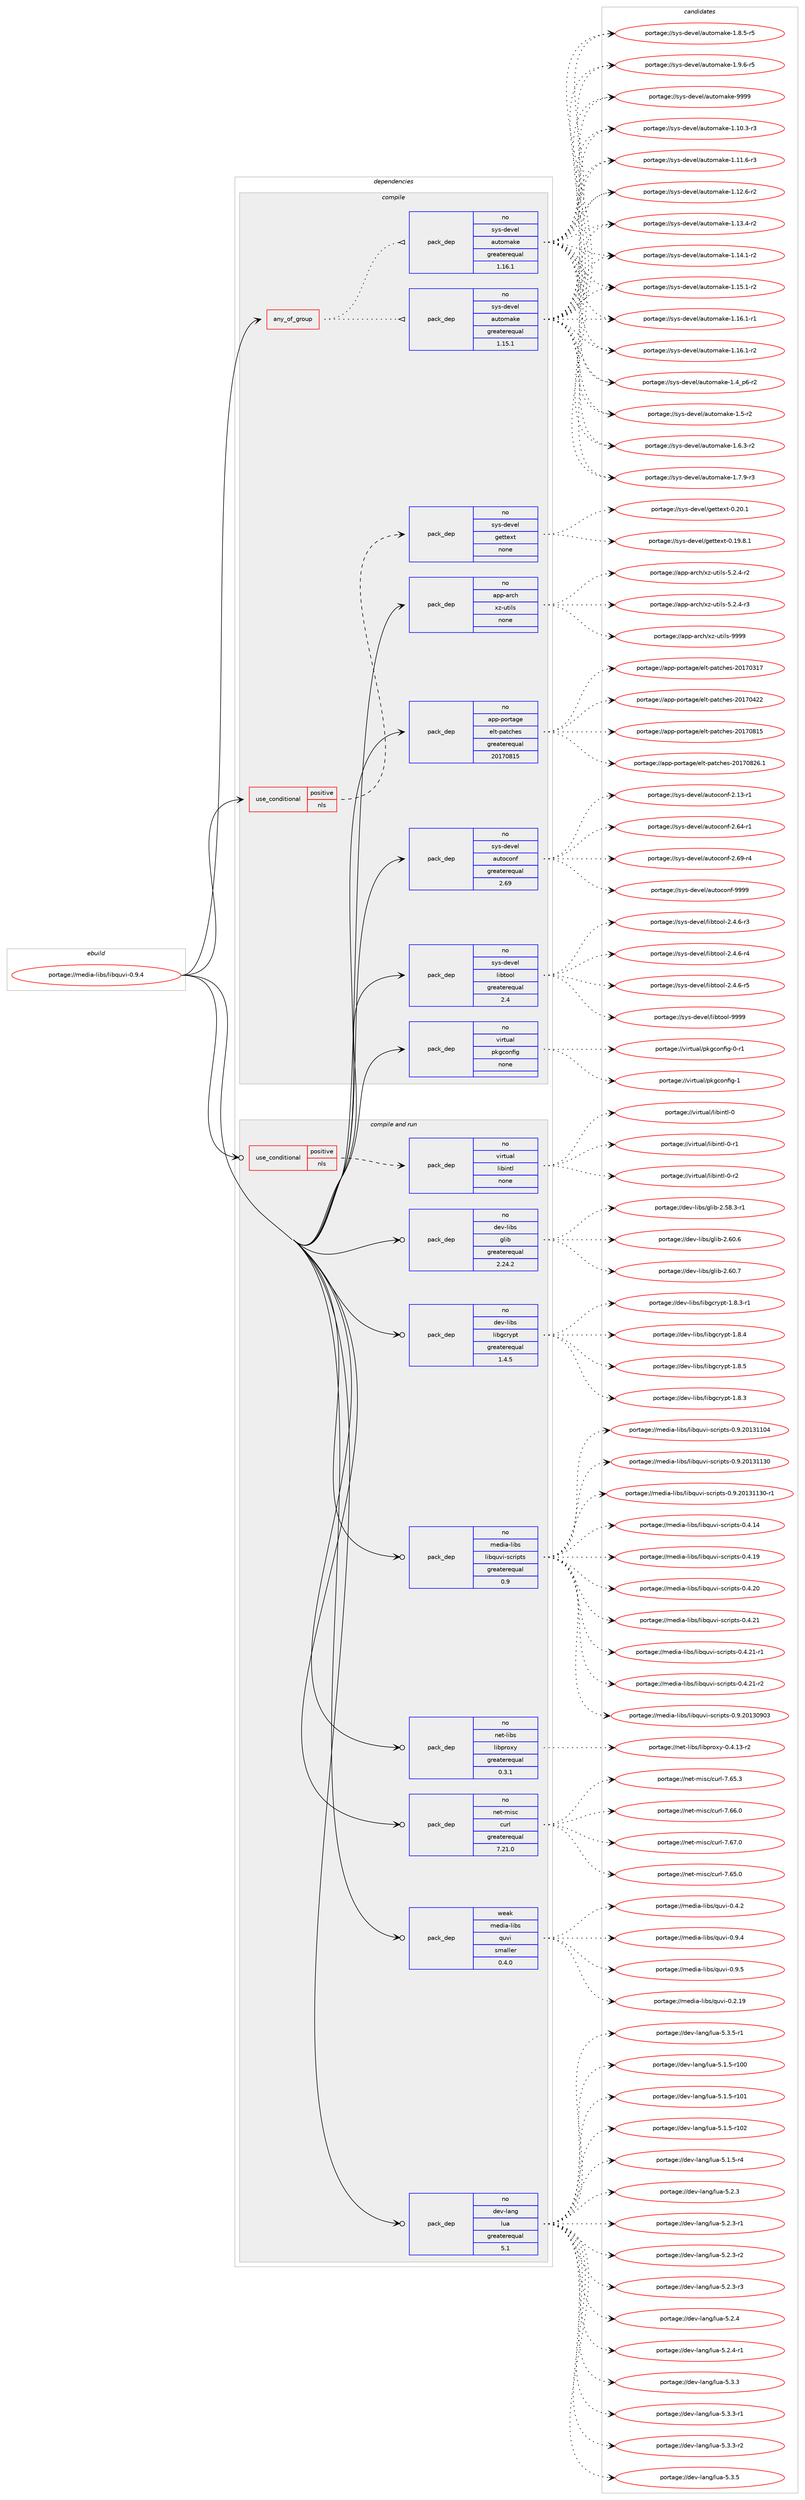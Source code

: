 digraph prolog {

# *************
# Graph options
# *************

newrank=true;
concentrate=true;
compound=true;
graph [rankdir=LR,fontname=Helvetica,fontsize=10,ranksep=1.5];#, ranksep=2.5, nodesep=0.2];
edge  [arrowhead=vee];
node  [fontname=Helvetica,fontsize=10];

# **********
# The ebuild
# **********

subgraph cluster_leftcol {
color=gray;
label=<<i>ebuild</i>>;
id [label="portage://media-libs/libquvi-0.9.4", color=red, width=4, href="../media-libs/libquvi-0.9.4.svg"];
}

# ****************
# The dependencies
# ****************

subgraph cluster_midcol {
color=gray;
label=<<i>dependencies</i>>;
subgraph cluster_compile {
fillcolor="#eeeeee";
style=filled;
label=<<i>compile</i>>;
subgraph any5111 {
dependency321399 [label=<<TABLE BORDER="0" CELLBORDER="1" CELLSPACING="0" CELLPADDING="4"><TR><TD CELLPADDING="10">any_of_group</TD></TR></TABLE>>, shape=none, color=red];subgraph pack235931 {
dependency321400 [label=<<TABLE BORDER="0" CELLBORDER="1" CELLSPACING="0" CELLPADDING="4" WIDTH="220"><TR><TD ROWSPAN="6" CELLPADDING="30">pack_dep</TD></TR><TR><TD WIDTH="110">no</TD></TR><TR><TD>sys-devel</TD></TR><TR><TD>automake</TD></TR><TR><TD>greaterequal</TD></TR><TR><TD>1.16.1</TD></TR></TABLE>>, shape=none, color=blue];
}
dependency321399:e -> dependency321400:w [weight=20,style="dotted",arrowhead="oinv"];
subgraph pack235932 {
dependency321401 [label=<<TABLE BORDER="0" CELLBORDER="1" CELLSPACING="0" CELLPADDING="4" WIDTH="220"><TR><TD ROWSPAN="6" CELLPADDING="30">pack_dep</TD></TR><TR><TD WIDTH="110">no</TD></TR><TR><TD>sys-devel</TD></TR><TR><TD>automake</TD></TR><TR><TD>greaterequal</TD></TR><TR><TD>1.15.1</TD></TR></TABLE>>, shape=none, color=blue];
}
dependency321399:e -> dependency321401:w [weight=20,style="dotted",arrowhead="oinv"];
}
id:e -> dependency321399:w [weight=20,style="solid",arrowhead="vee"];
subgraph cond80227 {
dependency321402 [label=<<TABLE BORDER="0" CELLBORDER="1" CELLSPACING="0" CELLPADDING="4"><TR><TD ROWSPAN="3" CELLPADDING="10">use_conditional</TD></TR><TR><TD>positive</TD></TR><TR><TD>nls</TD></TR></TABLE>>, shape=none, color=red];
subgraph pack235933 {
dependency321403 [label=<<TABLE BORDER="0" CELLBORDER="1" CELLSPACING="0" CELLPADDING="4" WIDTH="220"><TR><TD ROWSPAN="6" CELLPADDING="30">pack_dep</TD></TR><TR><TD WIDTH="110">no</TD></TR><TR><TD>sys-devel</TD></TR><TR><TD>gettext</TD></TR><TR><TD>none</TD></TR><TR><TD></TD></TR></TABLE>>, shape=none, color=blue];
}
dependency321402:e -> dependency321403:w [weight=20,style="dashed",arrowhead="vee"];
}
id:e -> dependency321402:w [weight=20,style="solid",arrowhead="vee"];
subgraph pack235934 {
dependency321404 [label=<<TABLE BORDER="0" CELLBORDER="1" CELLSPACING="0" CELLPADDING="4" WIDTH="220"><TR><TD ROWSPAN="6" CELLPADDING="30">pack_dep</TD></TR><TR><TD WIDTH="110">no</TD></TR><TR><TD>app-arch</TD></TR><TR><TD>xz-utils</TD></TR><TR><TD>none</TD></TR><TR><TD></TD></TR></TABLE>>, shape=none, color=blue];
}
id:e -> dependency321404:w [weight=20,style="solid",arrowhead="vee"];
subgraph pack235935 {
dependency321405 [label=<<TABLE BORDER="0" CELLBORDER="1" CELLSPACING="0" CELLPADDING="4" WIDTH="220"><TR><TD ROWSPAN="6" CELLPADDING="30">pack_dep</TD></TR><TR><TD WIDTH="110">no</TD></TR><TR><TD>app-portage</TD></TR><TR><TD>elt-patches</TD></TR><TR><TD>greaterequal</TD></TR><TR><TD>20170815</TD></TR></TABLE>>, shape=none, color=blue];
}
id:e -> dependency321405:w [weight=20,style="solid",arrowhead="vee"];
subgraph pack235936 {
dependency321406 [label=<<TABLE BORDER="0" CELLBORDER="1" CELLSPACING="0" CELLPADDING="4" WIDTH="220"><TR><TD ROWSPAN="6" CELLPADDING="30">pack_dep</TD></TR><TR><TD WIDTH="110">no</TD></TR><TR><TD>sys-devel</TD></TR><TR><TD>autoconf</TD></TR><TR><TD>greaterequal</TD></TR><TR><TD>2.69</TD></TR></TABLE>>, shape=none, color=blue];
}
id:e -> dependency321406:w [weight=20,style="solid",arrowhead="vee"];
subgraph pack235937 {
dependency321407 [label=<<TABLE BORDER="0" CELLBORDER="1" CELLSPACING="0" CELLPADDING="4" WIDTH="220"><TR><TD ROWSPAN="6" CELLPADDING="30">pack_dep</TD></TR><TR><TD WIDTH="110">no</TD></TR><TR><TD>sys-devel</TD></TR><TR><TD>libtool</TD></TR><TR><TD>greaterequal</TD></TR><TR><TD>2.4</TD></TR></TABLE>>, shape=none, color=blue];
}
id:e -> dependency321407:w [weight=20,style="solid",arrowhead="vee"];
subgraph pack235938 {
dependency321408 [label=<<TABLE BORDER="0" CELLBORDER="1" CELLSPACING="0" CELLPADDING="4" WIDTH="220"><TR><TD ROWSPAN="6" CELLPADDING="30">pack_dep</TD></TR><TR><TD WIDTH="110">no</TD></TR><TR><TD>virtual</TD></TR><TR><TD>pkgconfig</TD></TR><TR><TD>none</TD></TR><TR><TD></TD></TR></TABLE>>, shape=none, color=blue];
}
id:e -> dependency321408:w [weight=20,style="solid",arrowhead="vee"];
}
subgraph cluster_compileandrun {
fillcolor="#eeeeee";
style=filled;
label=<<i>compile and run</i>>;
subgraph cond80228 {
dependency321409 [label=<<TABLE BORDER="0" CELLBORDER="1" CELLSPACING="0" CELLPADDING="4"><TR><TD ROWSPAN="3" CELLPADDING="10">use_conditional</TD></TR><TR><TD>positive</TD></TR><TR><TD>nls</TD></TR></TABLE>>, shape=none, color=red];
subgraph pack235939 {
dependency321410 [label=<<TABLE BORDER="0" CELLBORDER="1" CELLSPACING="0" CELLPADDING="4" WIDTH="220"><TR><TD ROWSPAN="6" CELLPADDING="30">pack_dep</TD></TR><TR><TD WIDTH="110">no</TD></TR><TR><TD>virtual</TD></TR><TR><TD>libintl</TD></TR><TR><TD>none</TD></TR><TR><TD></TD></TR></TABLE>>, shape=none, color=blue];
}
dependency321409:e -> dependency321410:w [weight=20,style="dashed",arrowhead="vee"];
}
id:e -> dependency321409:w [weight=20,style="solid",arrowhead="odotvee"];
subgraph pack235940 {
dependency321411 [label=<<TABLE BORDER="0" CELLBORDER="1" CELLSPACING="0" CELLPADDING="4" WIDTH="220"><TR><TD ROWSPAN="6" CELLPADDING="30">pack_dep</TD></TR><TR><TD WIDTH="110">no</TD></TR><TR><TD>dev-lang</TD></TR><TR><TD>lua</TD></TR><TR><TD>greaterequal</TD></TR><TR><TD>5.1</TD></TR></TABLE>>, shape=none, color=blue];
}
id:e -> dependency321411:w [weight=20,style="solid",arrowhead="odotvee"];
subgraph pack235941 {
dependency321412 [label=<<TABLE BORDER="0" CELLBORDER="1" CELLSPACING="0" CELLPADDING="4" WIDTH="220"><TR><TD ROWSPAN="6" CELLPADDING="30">pack_dep</TD></TR><TR><TD WIDTH="110">no</TD></TR><TR><TD>dev-libs</TD></TR><TR><TD>glib</TD></TR><TR><TD>greaterequal</TD></TR><TR><TD>2.24.2</TD></TR></TABLE>>, shape=none, color=blue];
}
id:e -> dependency321412:w [weight=20,style="solid",arrowhead="odotvee"];
subgraph pack235942 {
dependency321413 [label=<<TABLE BORDER="0" CELLBORDER="1" CELLSPACING="0" CELLPADDING="4" WIDTH="220"><TR><TD ROWSPAN="6" CELLPADDING="30">pack_dep</TD></TR><TR><TD WIDTH="110">no</TD></TR><TR><TD>dev-libs</TD></TR><TR><TD>libgcrypt</TD></TR><TR><TD>greaterequal</TD></TR><TR><TD>1.4.5</TD></TR></TABLE>>, shape=none, color=blue];
}
id:e -> dependency321413:w [weight=20,style="solid",arrowhead="odotvee"];
subgraph pack235943 {
dependency321414 [label=<<TABLE BORDER="0" CELLBORDER="1" CELLSPACING="0" CELLPADDING="4" WIDTH="220"><TR><TD ROWSPAN="6" CELLPADDING="30">pack_dep</TD></TR><TR><TD WIDTH="110">no</TD></TR><TR><TD>media-libs</TD></TR><TR><TD>libquvi-scripts</TD></TR><TR><TD>greaterequal</TD></TR><TR><TD>0.9</TD></TR></TABLE>>, shape=none, color=blue];
}
id:e -> dependency321414:w [weight=20,style="solid",arrowhead="odotvee"];
subgraph pack235944 {
dependency321415 [label=<<TABLE BORDER="0" CELLBORDER="1" CELLSPACING="0" CELLPADDING="4" WIDTH="220"><TR><TD ROWSPAN="6" CELLPADDING="30">pack_dep</TD></TR><TR><TD WIDTH="110">no</TD></TR><TR><TD>net-libs</TD></TR><TR><TD>libproxy</TD></TR><TR><TD>greaterequal</TD></TR><TR><TD>0.3.1</TD></TR></TABLE>>, shape=none, color=blue];
}
id:e -> dependency321415:w [weight=20,style="solid",arrowhead="odotvee"];
subgraph pack235945 {
dependency321416 [label=<<TABLE BORDER="0" CELLBORDER="1" CELLSPACING="0" CELLPADDING="4" WIDTH="220"><TR><TD ROWSPAN="6" CELLPADDING="30">pack_dep</TD></TR><TR><TD WIDTH="110">no</TD></TR><TR><TD>net-misc</TD></TR><TR><TD>curl</TD></TR><TR><TD>greaterequal</TD></TR><TR><TD>7.21.0</TD></TR></TABLE>>, shape=none, color=blue];
}
id:e -> dependency321416:w [weight=20,style="solid",arrowhead="odotvee"];
subgraph pack235946 {
dependency321417 [label=<<TABLE BORDER="0" CELLBORDER="1" CELLSPACING="0" CELLPADDING="4" WIDTH="220"><TR><TD ROWSPAN="6" CELLPADDING="30">pack_dep</TD></TR><TR><TD WIDTH="110">weak</TD></TR><TR><TD>media-libs</TD></TR><TR><TD>quvi</TD></TR><TR><TD>smaller</TD></TR><TR><TD>0.4.0</TD></TR></TABLE>>, shape=none, color=blue];
}
id:e -> dependency321417:w [weight=20,style="solid",arrowhead="odotvee"];
}
subgraph cluster_run {
fillcolor="#eeeeee";
style=filled;
label=<<i>run</i>>;
}
}

# **************
# The candidates
# **************

subgraph cluster_choices {
rank=same;
color=gray;
label=<<i>candidates</i>>;

subgraph choice235931 {
color=black;
nodesep=1;
choiceportage11512111545100101118101108479711711611110997107101454946494846514511451 [label="portage://sys-devel/automake-1.10.3-r3", color=red, width=4,href="../sys-devel/automake-1.10.3-r3.svg"];
choiceportage11512111545100101118101108479711711611110997107101454946494946544511451 [label="portage://sys-devel/automake-1.11.6-r3", color=red, width=4,href="../sys-devel/automake-1.11.6-r3.svg"];
choiceportage11512111545100101118101108479711711611110997107101454946495046544511450 [label="portage://sys-devel/automake-1.12.6-r2", color=red, width=4,href="../sys-devel/automake-1.12.6-r2.svg"];
choiceportage11512111545100101118101108479711711611110997107101454946495146524511450 [label="portage://sys-devel/automake-1.13.4-r2", color=red, width=4,href="../sys-devel/automake-1.13.4-r2.svg"];
choiceportage11512111545100101118101108479711711611110997107101454946495246494511450 [label="portage://sys-devel/automake-1.14.1-r2", color=red, width=4,href="../sys-devel/automake-1.14.1-r2.svg"];
choiceportage11512111545100101118101108479711711611110997107101454946495346494511450 [label="portage://sys-devel/automake-1.15.1-r2", color=red, width=4,href="../sys-devel/automake-1.15.1-r2.svg"];
choiceportage11512111545100101118101108479711711611110997107101454946495446494511449 [label="portage://sys-devel/automake-1.16.1-r1", color=red, width=4,href="../sys-devel/automake-1.16.1-r1.svg"];
choiceportage11512111545100101118101108479711711611110997107101454946495446494511450 [label="portage://sys-devel/automake-1.16.1-r2", color=red, width=4,href="../sys-devel/automake-1.16.1-r2.svg"];
choiceportage115121115451001011181011084797117116111109971071014549465295112544511450 [label="portage://sys-devel/automake-1.4_p6-r2", color=red, width=4,href="../sys-devel/automake-1.4_p6-r2.svg"];
choiceportage11512111545100101118101108479711711611110997107101454946534511450 [label="portage://sys-devel/automake-1.5-r2", color=red, width=4,href="../sys-devel/automake-1.5-r2.svg"];
choiceportage115121115451001011181011084797117116111109971071014549465446514511450 [label="portage://sys-devel/automake-1.6.3-r2", color=red, width=4,href="../sys-devel/automake-1.6.3-r2.svg"];
choiceportage115121115451001011181011084797117116111109971071014549465546574511451 [label="portage://sys-devel/automake-1.7.9-r3", color=red, width=4,href="../sys-devel/automake-1.7.9-r3.svg"];
choiceportage115121115451001011181011084797117116111109971071014549465646534511453 [label="portage://sys-devel/automake-1.8.5-r5", color=red, width=4,href="../sys-devel/automake-1.8.5-r5.svg"];
choiceportage115121115451001011181011084797117116111109971071014549465746544511453 [label="portage://sys-devel/automake-1.9.6-r5", color=red, width=4,href="../sys-devel/automake-1.9.6-r5.svg"];
choiceportage115121115451001011181011084797117116111109971071014557575757 [label="portage://sys-devel/automake-9999", color=red, width=4,href="../sys-devel/automake-9999.svg"];
dependency321400:e -> choiceportage11512111545100101118101108479711711611110997107101454946494846514511451:w [style=dotted,weight="100"];
dependency321400:e -> choiceportage11512111545100101118101108479711711611110997107101454946494946544511451:w [style=dotted,weight="100"];
dependency321400:e -> choiceportage11512111545100101118101108479711711611110997107101454946495046544511450:w [style=dotted,weight="100"];
dependency321400:e -> choiceportage11512111545100101118101108479711711611110997107101454946495146524511450:w [style=dotted,weight="100"];
dependency321400:e -> choiceportage11512111545100101118101108479711711611110997107101454946495246494511450:w [style=dotted,weight="100"];
dependency321400:e -> choiceportage11512111545100101118101108479711711611110997107101454946495346494511450:w [style=dotted,weight="100"];
dependency321400:e -> choiceportage11512111545100101118101108479711711611110997107101454946495446494511449:w [style=dotted,weight="100"];
dependency321400:e -> choiceportage11512111545100101118101108479711711611110997107101454946495446494511450:w [style=dotted,weight="100"];
dependency321400:e -> choiceportage115121115451001011181011084797117116111109971071014549465295112544511450:w [style=dotted,weight="100"];
dependency321400:e -> choiceportage11512111545100101118101108479711711611110997107101454946534511450:w [style=dotted,weight="100"];
dependency321400:e -> choiceportage115121115451001011181011084797117116111109971071014549465446514511450:w [style=dotted,weight="100"];
dependency321400:e -> choiceportage115121115451001011181011084797117116111109971071014549465546574511451:w [style=dotted,weight="100"];
dependency321400:e -> choiceportage115121115451001011181011084797117116111109971071014549465646534511453:w [style=dotted,weight="100"];
dependency321400:e -> choiceportage115121115451001011181011084797117116111109971071014549465746544511453:w [style=dotted,weight="100"];
dependency321400:e -> choiceportage115121115451001011181011084797117116111109971071014557575757:w [style=dotted,weight="100"];
}
subgraph choice235932 {
color=black;
nodesep=1;
choiceportage11512111545100101118101108479711711611110997107101454946494846514511451 [label="portage://sys-devel/automake-1.10.3-r3", color=red, width=4,href="../sys-devel/automake-1.10.3-r3.svg"];
choiceportage11512111545100101118101108479711711611110997107101454946494946544511451 [label="portage://sys-devel/automake-1.11.6-r3", color=red, width=4,href="../sys-devel/automake-1.11.6-r3.svg"];
choiceportage11512111545100101118101108479711711611110997107101454946495046544511450 [label="portage://sys-devel/automake-1.12.6-r2", color=red, width=4,href="../sys-devel/automake-1.12.6-r2.svg"];
choiceportage11512111545100101118101108479711711611110997107101454946495146524511450 [label="portage://sys-devel/automake-1.13.4-r2", color=red, width=4,href="../sys-devel/automake-1.13.4-r2.svg"];
choiceportage11512111545100101118101108479711711611110997107101454946495246494511450 [label="portage://sys-devel/automake-1.14.1-r2", color=red, width=4,href="../sys-devel/automake-1.14.1-r2.svg"];
choiceportage11512111545100101118101108479711711611110997107101454946495346494511450 [label="portage://sys-devel/automake-1.15.1-r2", color=red, width=4,href="../sys-devel/automake-1.15.1-r2.svg"];
choiceportage11512111545100101118101108479711711611110997107101454946495446494511449 [label="portage://sys-devel/automake-1.16.1-r1", color=red, width=4,href="../sys-devel/automake-1.16.1-r1.svg"];
choiceportage11512111545100101118101108479711711611110997107101454946495446494511450 [label="portage://sys-devel/automake-1.16.1-r2", color=red, width=4,href="../sys-devel/automake-1.16.1-r2.svg"];
choiceportage115121115451001011181011084797117116111109971071014549465295112544511450 [label="portage://sys-devel/automake-1.4_p6-r2", color=red, width=4,href="../sys-devel/automake-1.4_p6-r2.svg"];
choiceportage11512111545100101118101108479711711611110997107101454946534511450 [label="portage://sys-devel/automake-1.5-r2", color=red, width=4,href="../sys-devel/automake-1.5-r2.svg"];
choiceportage115121115451001011181011084797117116111109971071014549465446514511450 [label="portage://sys-devel/automake-1.6.3-r2", color=red, width=4,href="../sys-devel/automake-1.6.3-r2.svg"];
choiceportage115121115451001011181011084797117116111109971071014549465546574511451 [label="portage://sys-devel/automake-1.7.9-r3", color=red, width=4,href="../sys-devel/automake-1.7.9-r3.svg"];
choiceportage115121115451001011181011084797117116111109971071014549465646534511453 [label="portage://sys-devel/automake-1.8.5-r5", color=red, width=4,href="../sys-devel/automake-1.8.5-r5.svg"];
choiceportage115121115451001011181011084797117116111109971071014549465746544511453 [label="portage://sys-devel/automake-1.9.6-r5", color=red, width=4,href="../sys-devel/automake-1.9.6-r5.svg"];
choiceportage115121115451001011181011084797117116111109971071014557575757 [label="portage://sys-devel/automake-9999", color=red, width=4,href="../sys-devel/automake-9999.svg"];
dependency321401:e -> choiceportage11512111545100101118101108479711711611110997107101454946494846514511451:w [style=dotted,weight="100"];
dependency321401:e -> choiceportage11512111545100101118101108479711711611110997107101454946494946544511451:w [style=dotted,weight="100"];
dependency321401:e -> choiceportage11512111545100101118101108479711711611110997107101454946495046544511450:w [style=dotted,weight="100"];
dependency321401:e -> choiceportage11512111545100101118101108479711711611110997107101454946495146524511450:w [style=dotted,weight="100"];
dependency321401:e -> choiceportage11512111545100101118101108479711711611110997107101454946495246494511450:w [style=dotted,weight="100"];
dependency321401:e -> choiceportage11512111545100101118101108479711711611110997107101454946495346494511450:w [style=dotted,weight="100"];
dependency321401:e -> choiceportage11512111545100101118101108479711711611110997107101454946495446494511449:w [style=dotted,weight="100"];
dependency321401:e -> choiceportage11512111545100101118101108479711711611110997107101454946495446494511450:w [style=dotted,weight="100"];
dependency321401:e -> choiceportage115121115451001011181011084797117116111109971071014549465295112544511450:w [style=dotted,weight="100"];
dependency321401:e -> choiceportage11512111545100101118101108479711711611110997107101454946534511450:w [style=dotted,weight="100"];
dependency321401:e -> choiceportage115121115451001011181011084797117116111109971071014549465446514511450:w [style=dotted,weight="100"];
dependency321401:e -> choiceportage115121115451001011181011084797117116111109971071014549465546574511451:w [style=dotted,weight="100"];
dependency321401:e -> choiceportage115121115451001011181011084797117116111109971071014549465646534511453:w [style=dotted,weight="100"];
dependency321401:e -> choiceportage115121115451001011181011084797117116111109971071014549465746544511453:w [style=dotted,weight="100"];
dependency321401:e -> choiceportage115121115451001011181011084797117116111109971071014557575757:w [style=dotted,weight="100"];
}
subgraph choice235933 {
color=black;
nodesep=1;
choiceportage1151211154510010111810110847103101116116101120116454846495746564649 [label="portage://sys-devel/gettext-0.19.8.1", color=red, width=4,href="../sys-devel/gettext-0.19.8.1.svg"];
choiceportage115121115451001011181011084710310111611610112011645484650484649 [label="portage://sys-devel/gettext-0.20.1", color=red, width=4,href="../sys-devel/gettext-0.20.1.svg"];
dependency321403:e -> choiceportage1151211154510010111810110847103101116116101120116454846495746564649:w [style=dotted,weight="100"];
dependency321403:e -> choiceportage115121115451001011181011084710310111611610112011645484650484649:w [style=dotted,weight="100"];
}
subgraph choice235934 {
color=black;
nodesep=1;
choiceportage9711211245971149910447120122451171161051081154553465046524511450 [label="portage://app-arch/xz-utils-5.2.4-r2", color=red, width=4,href="../app-arch/xz-utils-5.2.4-r2.svg"];
choiceportage9711211245971149910447120122451171161051081154553465046524511451 [label="portage://app-arch/xz-utils-5.2.4-r3", color=red, width=4,href="../app-arch/xz-utils-5.2.4-r3.svg"];
choiceportage9711211245971149910447120122451171161051081154557575757 [label="portage://app-arch/xz-utils-9999", color=red, width=4,href="../app-arch/xz-utils-9999.svg"];
dependency321404:e -> choiceportage9711211245971149910447120122451171161051081154553465046524511450:w [style=dotted,weight="100"];
dependency321404:e -> choiceportage9711211245971149910447120122451171161051081154553465046524511451:w [style=dotted,weight="100"];
dependency321404:e -> choiceportage9711211245971149910447120122451171161051081154557575757:w [style=dotted,weight="100"];
}
subgraph choice235935 {
color=black;
nodesep=1;
choiceportage97112112451121111141169710310147101108116451129711699104101115455048495548514955 [label="portage://app-portage/elt-patches-20170317", color=red, width=4,href="../app-portage/elt-patches-20170317.svg"];
choiceportage97112112451121111141169710310147101108116451129711699104101115455048495548525050 [label="portage://app-portage/elt-patches-20170422", color=red, width=4,href="../app-portage/elt-patches-20170422.svg"];
choiceportage97112112451121111141169710310147101108116451129711699104101115455048495548564953 [label="portage://app-portage/elt-patches-20170815", color=red, width=4,href="../app-portage/elt-patches-20170815.svg"];
choiceportage971121124511211111411697103101471011081164511297116991041011154550484955485650544649 [label="portage://app-portage/elt-patches-20170826.1", color=red, width=4,href="../app-portage/elt-patches-20170826.1.svg"];
dependency321405:e -> choiceportage97112112451121111141169710310147101108116451129711699104101115455048495548514955:w [style=dotted,weight="100"];
dependency321405:e -> choiceportage97112112451121111141169710310147101108116451129711699104101115455048495548525050:w [style=dotted,weight="100"];
dependency321405:e -> choiceportage97112112451121111141169710310147101108116451129711699104101115455048495548564953:w [style=dotted,weight="100"];
dependency321405:e -> choiceportage971121124511211111411697103101471011081164511297116991041011154550484955485650544649:w [style=dotted,weight="100"];
}
subgraph choice235936 {
color=black;
nodesep=1;
choiceportage1151211154510010111810110847971171161119911111010245504649514511449 [label="portage://sys-devel/autoconf-2.13-r1", color=red, width=4,href="../sys-devel/autoconf-2.13-r1.svg"];
choiceportage1151211154510010111810110847971171161119911111010245504654524511449 [label="portage://sys-devel/autoconf-2.64-r1", color=red, width=4,href="../sys-devel/autoconf-2.64-r1.svg"];
choiceportage1151211154510010111810110847971171161119911111010245504654574511452 [label="portage://sys-devel/autoconf-2.69-r4", color=red, width=4,href="../sys-devel/autoconf-2.69-r4.svg"];
choiceportage115121115451001011181011084797117116111991111101024557575757 [label="portage://sys-devel/autoconf-9999", color=red, width=4,href="../sys-devel/autoconf-9999.svg"];
dependency321406:e -> choiceportage1151211154510010111810110847971171161119911111010245504649514511449:w [style=dotted,weight="100"];
dependency321406:e -> choiceportage1151211154510010111810110847971171161119911111010245504654524511449:w [style=dotted,weight="100"];
dependency321406:e -> choiceportage1151211154510010111810110847971171161119911111010245504654574511452:w [style=dotted,weight="100"];
dependency321406:e -> choiceportage115121115451001011181011084797117116111991111101024557575757:w [style=dotted,weight="100"];
}
subgraph choice235937 {
color=black;
nodesep=1;
choiceportage1151211154510010111810110847108105981161111111084550465246544511451 [label="portage://sys-devel/libtool-2.4.6-r3", color=red, width=4,href="../sys-devel/libtool-2.4.6-r3.svg"];
choiceportage1151211154510010111810110847108105981161111111084550465246544511452 [label="portage://sys-devel/libtool-2.4.6-r4", color=red, width=4,href="../sys-devel/libtool-2.4.6-r4.svg"];
choiceportage1151211154510010111810110847108105981161111111084550465246544511453 [label="portage://sys-devel/libtool-2.4.6-r5", color=red, width=4,href="../sys-devel/libtool-2.4.6-r5.svg"];
choiceportage1151211154510010111810110847108105981161111111084557575757 [label="portage://sys-devel/libtool-9999", color=red, width=4,href="../sys-devel/libtool-9999.svg"];
dependency321407:e -> choiceportage1151211154510010111810110847108105981161111111084550465246544511451:w [style=dotted,weight="100"];
dependency321407:e -> choiceportage1151211154510010111810110847108105981161111111084550465246544511452:w [style=dotted,weight="100"];
dependency321407:e -> choiceportage1151211154510010111810110847108105981161111111084550465246544511453:w [style=dotted,weight="100"];
dependency321407:e -> choiceportage1151211154510010111810110847108105981161111111084557575757:w [style=dotted,weight="100"];
}
subgraph choice235938 {
color=black;
nodesep=1;
choiceportage11810511411611797108471121071039911111010210510345484511449 [label="portage://virtual/pkgconfig-0-r1", color=red, width=4,href="../virtual/pkgconfig-0-r1.svg"];
choiceportage1181051141161179710847112107103991111101021051034549 [label="portage://virtual/pkgconfig-1", color=red, width=4,href="../virtual/pkgconfig-1.svg"];
dependency321408:e -> choiceportage11810511411611797108471121071039911111010210510345484511449:w [style=dotted,weight="100"];
dependency321408:e -> choiceportage1181051141161179710847112107103991111101021051034549:w [style=dotted,weight="100"];
}
subgraph choice235939 {
color=black;
nodesep=1;
choiceportage1181051141161179710847108105981051101161084548 [label="portage://virtual/libintl-0", color=red, width=4,href="../virtual/libintl-0.svg"];
choiceportage11810511411611797108471081059810511011610845484511449 [label="portage://virtual/libintl-0-r1", color=red, width=4,href="../virtual/libintl-0-r1.svg"];
choiceportage11810511411611797108471081059810511011610845484511450 [label="portage://virtual/libintl-0-r2", color=red, width=4,href="../virtual/libintl-0-r2.svg"];
dependency321410:e -> choiceportage1181051141161179710847108105981051101161084548:w [style=dotted,weight="100"];
dependency321410:e -> choiceportage11810511411611797108471081059810511011610845484511449:w [style=dotted,weight="100"];
dependency321410:e -> choiceportage11810511411611797108471081059810511011610845484511450:w [style=dotted,weight="100"];
}
subgraph choice235940 {
color=black;
nodesep=1;
choiceportage1001011184510897110103471081179745534649465345114494848 [label="portage://dev-lang/lua-5.1.5-r100", color=red, width=4,href="../dev-lang/lua-5.1.5-r100.svg"];
choiceportage1001011184510897110103471081179745534649465345114494849 [label="portage://dev-lang/lua-5.1.5-r101", color=red, width=4,href="../dev-lang/lua-5.1.5-r101.svg"];
choiceportage1001011184510897110103471081179745534649465345114494850 [label="portage://dev-lang/lua-5.1.5-r102", color=red, width=4,href="../dev-lang/lua-5.1.5-r102.svg"];
choiceportage100101118451089711010347108117974553464946534511452 [label="portage://dev-lang/lua-5.1.5-r4", color=red, width=4,href="../dev-lang/lua-5.1.5-r4.svg"];
choiceportage10010111845108971101034710811797455346504651 [label="portage://dev-lang/lua-5.2.3", color=red, width=4,href="../dev-lang/lua-5.2.3.svg"];
choiceportage100101118451089711010347108117974553465046514511449 [label="portage://dev-lang/lua-5.2.3-r1", color=red, width=4,href="../dev-lang/lua-5.2.3-r1.svg"];
choiceportage100101118451089711010347108117974553465046514511450 [label="portage://dev-lang/lua-5.2.3-r2", color=red, width=4,href="../dev-lang/lua-5.2.3-r2.svg"];
choiceportage100101118451089711010347108117974553465046514511451 [label="portage://dev-lang/lua-5.2.3-r3", color=red, width=4,href="../dev-lang/lua-5.2.3-r3.svg"];
choiceportage10010111845108971101034710811797455346504652 [label="portage://dev-lang/lua-5.2.4", color=red, width=4,href="../dev-lang/lua-5.2.4.svg"];
choiceportage100101118451089711010347108117974553465046524511449 [label="portage://dev-lang/lua-5.2.4-r1", color=red, width=4,href="../dev-lang/lua-5.2.4-r1.svg"];
choiceportage10010111845108971101034710811797455346514651 [label="portage://dev-lang/lua-5.3.3", color=red, width=4,href="../dev-lang/lua-5.3.3.svg"];
choiceportage100101118451089711010347108117974553465146514511449 [label="portage://dev-lang/lua-5.3.3-r1", color=red, width=4,href="../dev-lang/lua-5.3.3-r1.svg"];
choiceportage100101118451089711010347108117974553465146514511450 [label="portage://dev-lang/lua-5.3.3-r2", color=red, width=4,href="../dev-lang/lua-5.3.3-r2.svg"];
choiceportage10010111845108971101034710811797455346514653 [label="portage://dev-lang/lua-5.3.5", color=red, width=4,href="../dev-lang/lua-5.3.5.svg"];
choiceportage100101118451089711010347108117974553465146534511449 [label="portage://dev-lang/lua-5.3.5-r1", color=red, width=4,href="../dev-lang/lua-5.3.5-r1.svg"];
dependency321411:e -> choiceportage1001011184510897110103471081179745534649465345114494848:w [style=dotted,weight="100"];
dependency321411:e -> choiceportage1001011184510897110103471081179745534649465345114494849:w [style=dotted,weight="100"];
dependency321411:e -> choiceportage1001011184510897110103471081179745534649465345114494850:w [style=dotted,weight="100"];
dependency321411:e -> choiceportage100101118451089711010347108117974553464946534511452:w [style=dotted,weight="100"];
dependency321411:e -> choiceportage10010111845108971101034710811797455346504651:w [style=dotted,weight="100"];
dependency321411:e -> choiceportage100101118451089711010347108117974553465046514511449:w [style=dotted,weight="100"];
dependency321411:e -> choiceportage100101118451089711010347108117974553465046514511450:w [style=dotted,weight="100"];
dependency321411:e -> choiceportage100101118451089711010347108117974553465046514511451:w [style=dotted,weight="100"];
dependency321411:e -> choiceportage10010111845108971101034710811797455346504652:w [style=dotted,weight="100"];
dependency321411:e -> choiceportage100101118451089711010347108117974553465046524511449:w [style=dotted,weight="100"];
dependency321411:e -> choiceportage10010111845108971101034710811797455346514651:w [style=dotted,weight="100"];
dependency321411:e -> choiceportage100101118451089711010347108117974553465146514511449:w [style=dotted,weight="100"];
dependency321411:e -> choiceportage100101118451089711010347108117974553465146514511450:w [style=dotted,weight="100"];
dependency321411:e -> choiceportage10010111845108971101034710811797455346514653:w [style=dotted,weight="100"];
dependency321411:e -> choiceportage100101118451089711010347108117974553465146534511449:w [style=dotted,weight="100"];
}
subgraph choice235941 {
color=black;
nodesep=1;
choiceportage10010111845108105981154710310810598455046535646514511449 [label="portage://dev-libs/glib-2.58.3-r1", color=red, width=4,href="../dev-libs/glib-2.58.3-r1.svg"];
choiceportage1001011184510810598115471031081059845504654484654 [label="portage://dev-libs/glib-2.60.6", color=red, width=4,href="../dev-libs/glib-2.60.6.svg"];
choiceportage1001011184510810598115471031081059845504654484655 [label="portage://dev-libs/glib-2.60.7", color=red, width=4,href="../dev-libs/glib-2.60.7.svg"];
dependency321412:e -> choiceportage10010111845108105981154710310810598455046535646514511449:w [style=dotted,weight="100"];
dependency321412:e -> choiceportage1001011184510810598115471031081059845504654484654:w [style=dotted,weight="100"];
dependency321412:e -> choiceportage1001011184510810598115471031081059845504654484655:w [style=dotted,weight="100"];
}
subgraph choice235942 {
color=black;
nodesep=1;
choiceportage1001011184510810598115471081059810399114121112116454946564651 [label="portage://dev-libs/libgcrypt-1.8.3", color=red, width=4,href="../dev-libs/libgcrypt-1.8.3.svg"];
choiceportage10010111845108105981154710810598103991141211121164549465646514511449 [label="portage://dev-libs/libgcrypt-1.8.3-r1", color=red, width=4,href="../dev-libs/libgcrypt-1.8.3-r1.svg"];
choiceportage1001011184510810598115471081059810399114121112116454946564652 [label="portage://dev-libs/libgcrypt-1.8.4", color=red, width=4,href="../dev-libs/libgcrypt-1.8.4.svg"];
choiceportage1001011184510810598115471081059810399114121112116454946564653 [label="portage://dev-libs/libgcrypt-1.8.5", color=red, width=4,href="../dev-libs/libgcrypt-1.8.5.svg"];
dependency321413:e -> choiceportage1001011184510810598115471081059810399114121112116454946564651:w [style=dotted,weight="100"];
dependency321413:e -> choiceportage10010111845108105981154710810598103991141211121164549465646514511449:w [style=dotted,weight="100"];
dependency321413:e -> choiceportage1001011184510810598115471081059810399114121112116454946564652:w [style=dotted,weight="100"];
dependency321413:e -> choiceportage1001011184510810598115471081059810399114121112116454946564653:w [style=dotted,weight="100"];
}
subgraph choice235943 {
color=black;
nodesep=1;
choiceportage1091011001059745108105981154710810598113117118105451159911410511211611545484652464952 [label="portage://media-libs/libquvi-scripts-0.4.14", color=red, width=4,href="../media-libs/libquvi-scripts-0.4.14.svg"];
choiceportage1091011001059745108105981154710810598113117118105451159911410511211611545484652464957 [label="portage://media-libs/libquvi-scripts-0.4.19", color=red, width=4,href="../media-libs/libquvi-scripts-0.4.19.svg"];
choiceportage1091011001059745108105981154710810598113117118105451159911410511211611545484652465048 [label="portage://media-libs/libquvi-scripts-0.4.20", color=red, width=4,href="../media-libs/libquvi-scripts-0.4.20.svg"];
choiceportage1091011001059745108105981154710810598113117118105451159911410511211611545484652465049 [label="portage://media-libs/libquvi-scripts-0.4.21", color=red, width=4,href="../media-libs/libquvi-scripts-0.4.21.svg"];
choiceportage10910110010597451081059811547108105981131171181054511599114105112116115454846524650494511449 [label="portage://media-libs/libquvi-scripts-0.4.21-r1", color=red, width=4,href="../media-libs/libquvi-scripts-0.4.21-r1.svg"];
choiceportage10910110010597451081059811547108105981131171181054511599114105112116115454846524650494511450 [label="portage://media-libs/libquvi-scripts-0.4.21-r2", color=red, width=4,href="../media-libs/libquvi-scripts-0.4.21-r2.svg"];
choiceportage1091011001059745108105981154710810598113117118105451159911410511211611545484657465048495148574851 [label="portage://media-libs/libquvi-scripts-0.9.20130903", color=red, width=4,href="../media-libs/libquvi-scripts-0.9.20130903.svg"];
choiceportage1091011001059745108105981154710810598113117118105451159911410511211611545484657465048495149494852 [label="portage://media-libs/libquvi-scripts-0.9.20131104", color=red, width=4,href="../media-libs/libquvi-scripts-0.9.20131104.svg"];
choiceportage1091011001059745108105981154710810598113117118105451159911410511211611545484657465048495149495148 [label="portage://media-libs/libquvi-scripts-0.9.20131130", color=red, width=4,href="../media-libs/libquvi-scripts-0.9.20131130.svg"];
choiceportage10910110010597451081059811547108105981131171181054511599114105112116115454846574650484951494951484511449 [label="portage://media-libs/libquvi-scripts-0.9.20131130-r1", color=red, width=4,href="../media-libs/libquvi-scripts-0.9.20131130-r1.svg"];
dependency321414:e -> choiceportage1091011001059745108105981154710810598113117118105451159911410511211611545484652464952:w [style=dotted,weight="100"];
dependency321414:e -> choiceportage1091011001059745108105981154710810598113117118105451159911410511211611545484652464957:w [style=dotted,weight="100"];
dependency321414:e -> choiceportage1091011001059745108105981154710810598113117118105451159911410511211611545484652465048:w [style=dotted,weight="100"];
dependency321414:e -> choiceportage1091011001059745108105981154710810598113117118105451159911410511211611545484652465049:w [style=dotted,weight="100"];
dependency321414:e -> choiceportage10910110010597451081059811547108105981131171181054511599114105112116115454846524650494511449:w [style=dotted,weight="100"];
dependency321414:e -> choiceportage10910110010597451081059811547108105981131171181054511599114105112116115454846524650494511450:w [style=dotted,weight="100"];
dependency321414:e -> choiceportage1091011001059745108105981154710810598113117118105451159911410511211611545484657465048495148574851:w [style=dotted,weight="100"];
dependency321414:e -> choiceportage1091011001059745108105981154710810598113117118105451159911410511211611545484657465048495149494852:w [style=dotted,weight="100"];
dependency321414:e -> choiceportage1091011001059745108105981154710810598113117118105451159911410511211611545484657465048495149495148:w [style=dotted,weight="100"];
dependency321414:e -> choiceportage10910110010597451081059811547108105981131171181054511599114105112116115454846574650484951494951484511449:w [style=dotted,weight="100"];
}
subgraph choice235944 {
color=black;
nodesep=1;
choiceportage11010111645108105981154710810598112114111120121454846524649514511450 [label="portage://net-libs/libproxy-0.4.13-r2", color=red, width=4,href="../net-libs/libproxy-0.4.13-r2.svg"];
dependency321415:e -> choiceportage11010111645108105981154710810598112114111120121454846524649514511450:w [style=dotted,weight="100"];
}
subgraph choice235945 {
color=black;
nodesep=1;
choiceportage1101011164510910511599479911711410845554654534648 [label="portage://net-misc/curl-7.65.0", color=red, width=4,href="../net-misc/curl-7.65.0.svg"];
choiceportage1101011164510910511599479911711410845554654534651 [label="portage://net-misc/curl-7.65.3", color=red, width=4,href="../net-misc/curl-7.65.3.svg"];
choiceportage1101011164510910511599479911711410845554654544648 [label="portage://net-misc/curl-7.66.0", color=red, width=4,href="../net-misc/curl-7.66.0.svg"];
choiceportage1101011164510910511599479911711410845554654554648 [label="portage://net-misc/curl-7.67.0", color=red, width=4,href="../net-misc/curl-7.67.0.svg"];
dependency321416:e -> choiceportage1101011164510910511599479911711410845554654534648:w [style=dotted,weight="100"];
dependency321416:e -> choiceportage1101011164510910511599479911711410845554654534651:w [style=dotted,weight="100"];
dependency321416:e -> choiceportage1101011164510910511599479911711410845554654544648:w [style=dotted,weight="100"];
dependency321416:e -> choiceportage1101011164510910511599479911711410845554654554648:w [style=dotted,weight="100"];
}
subgraph choice235946 {
color=black;
nodesep=1;
choiceportage1091011001059745108105981154711311711810545484650464957 [label="portage://media-libs/quvi-0.2.19", color=red, width=4,href="../media-libs/quvi-0.2.19.svg"];
choiceportage10910110010597451081059811547113117118105454846524650 [label="portage://media-libs/quvi-0.4.2", color=red, width=4,href="../media-libs/quvi-0.4.2.svg"];
choiceportage10910110010597451081059811547113117118105454846574652 [label="portage://media-libs/quvi-0.9.4", color=red, width=4,href="../media-libs/quvi-0.9.4.svg"];
choiceportage10910110010597451081059811547113117118105454846574653 [label="portage://media-libs/quvi-0.9.5", color=red, width=4,href="../media-libs/quvi-0.9.5.svg"];
dependency321417:e -> choiceportage1091011001059745108105981154711311711810545484650464957:w [style=dotted,weight="100"];
dependency321417:e -> choiceportage10910110010597451081059811547113117118105454846524650:w [style=dotted,weight="100"];
dependency321417:e -> choiceportage10910110010597451081059811547113117118105454846574652:w [style=dotted,weight="100"];
dependency321417:e -> choiceportage10910110010597451081059811547113117118105454846574653:w [style=dotted,weight="100"];
}
}

}
